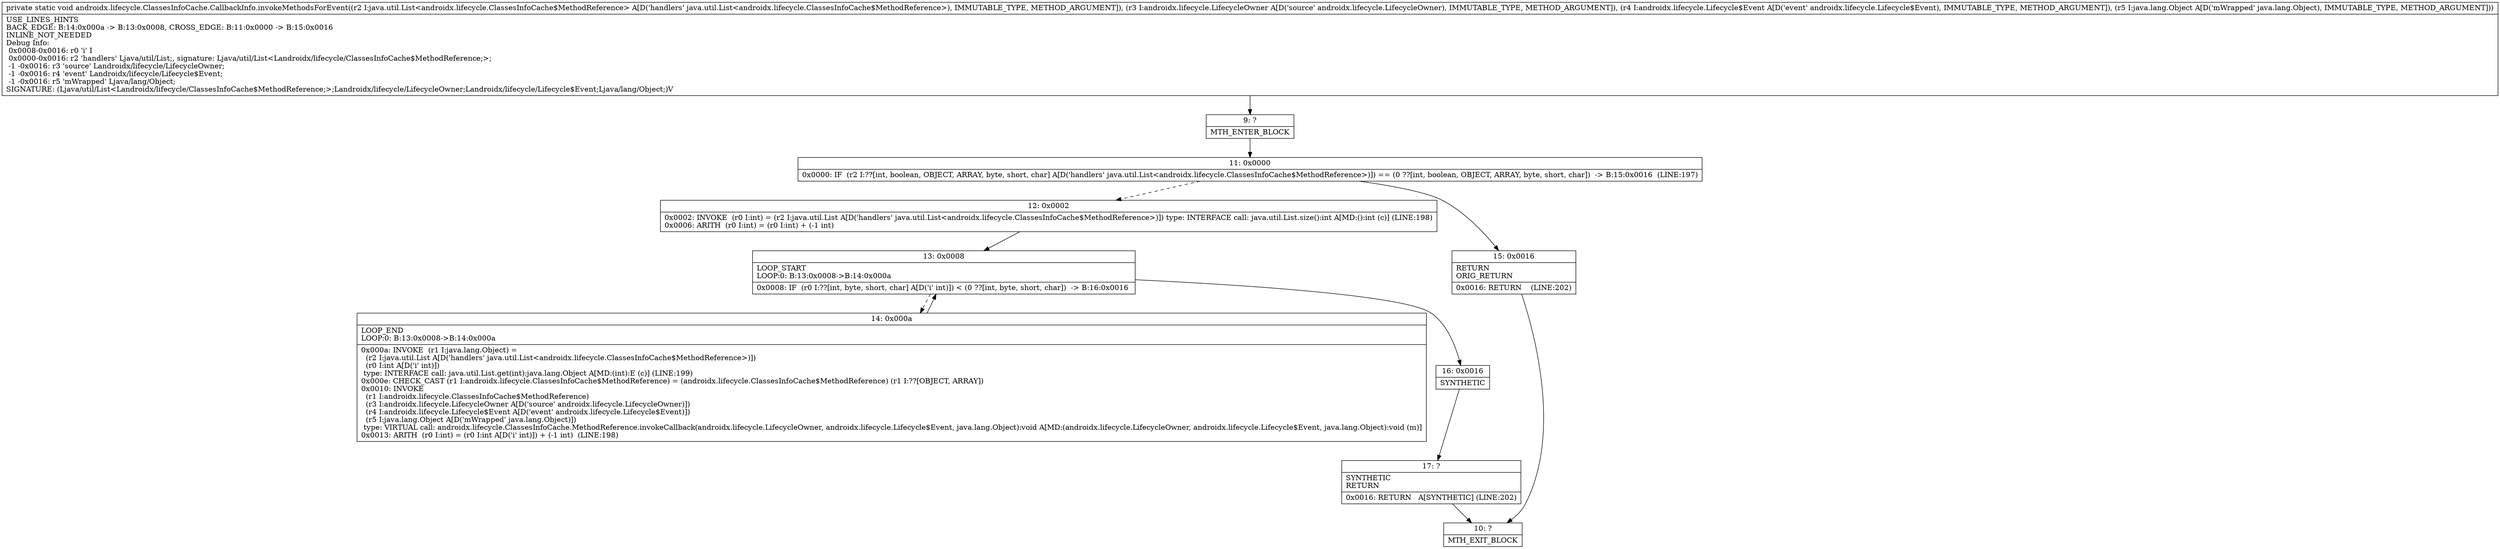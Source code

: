 digraph "CFG forandroidx.lifecycle.ClassesInfoCache.CallbackInfo.invokeMethodsForEvent(Ljava\/util\/List;Landroidx\/lifecycle\/LifecycleOwner;Landroidx\/lifecycle\/Lifecycle$Event;Ljava\/lang\/Object;)V" {
Node_9 [shape=record,label="{9\:\ ?|MTH_ENTER_BLOCK\l}"];
Node_11 [shape=record,label="{11\:\ 0x0000|0x0000: IF  (r2 I:??[int, boolean, OBJECT, ARRAY, byte, short, char] A[D('handlers' java.util.List\<androidx.lifecycle.ClassesInfoCache$MethodReference\>)]) == (0 ??[int, boolean, OBJECT, ARRAY, byte, short, char])  \-\> B:15:0x0016  (LINE:197)\l}"];
Node_12 [shape=record,label="{12\:\ 0x0002|0x0002: INVOKE  (r0 I:int) = (r2 I:java.util.List A[D('handlers' java.util.List\<androidx.lifecycle.ClassesInfoCache$MethodReference\>)]) type: INTERFACE call: java.util.List.size():int A[MD:():int (c)] (LINE:198)\l0x0006: ARITH  (r0 I:int) = (r0 I:int) + (\-1 int) \l}"];
Node_13 [shape=record,label="{13\:\ 0x0008|LOOP_START\lLOOP:0: B:13:0x0008\-\>B:14:0x000a\l|0x0008: IF  (r0 I:??[int, byte, short, char] A[D('i' int)]) \< (0 ??[int, byte, short, char])  \-\> B:16:0x0016 \l}"];
Node_14 [shape=record,label="{14\:\ 0x000a|LOOP_END\lLOOP:0: B:13:0x0008\-\>B:14:0x000a\l|0x000a: INVOKE  (r1 I:java.lang.Object) = \l  (r2 I:java.util.List A[D('handlers' java.util.List\<androidx.lifecycle.ClassesInfoCache$MethodReference\>)])\l  (r0 I:int A[D('i' int)])\l type: INTERFACE call: java.util.List.get(int):java.lang.Object A[MD:(int):E (c)] (LINE:199)\l0x000e: CHECK_CAST (r1 I:androidx.lifecycle.ClassesInfoCache$MethodReference) = (androidx.lifecycle.ClassesInfoCache$MethodReference) (r1 I:??[OBJECT, ARRAY]) \l0x0010: INVOKE  \l  (r1 I:androidx.lifecycle.ClassesInfoCache$MethodReference)\l  (r3 I:androidx.lifecycle.LifecycleOwner A[D('source' androidx.lifecycle.LifecycleOwner)])\l  (r4 I:androidx.lifecycle.Lifecycle$Event A[D('event' androidx.lifecycle.Lifecycle$Event)])\l  (r5 I:java.lang.Object A[D('mWrapped' java.lang.Object)])\l type: VIRTUAL call: androidx.lifecycle.ClassesInfoCache.MethodReference.invokeCallback(androidx.lifecycle.LifecycleOwner, androidx.lifecycle.Lifecycle$Event, java.lang.Object):void A[MD:(androidx.lifecycle.LifecycleOwner, androidx.lifecycle.Lifecycle$Event, java.lang.Object):void (m)]\l0x0013: ARITH  (r0 I:int) = (r0 I:int A[D('i' int)]) + (\-1 int)  (LINE:198)\l}"];
Node_16 [shape=record,label="{16\:\ 0x0016|SYNTHETIC\l}"];
Node_17 [shape=record,label="{17\:\ ?|SYNTHETIC\lRETURN\l|0x0016: RETURN   A[SYNTHETIC] (LINE:202)\l}"];
Node_10 [shape=record,label="{10\:\ ?|MTH_EXIT_BLOCK\l}"];
Node_15 [shape=record,label="{15\:\ 0x0016|RETURN\lORIG_RETURN\l|0x0016: RETURN    (LINE:202)\l}"];
MethodNode[shape=record,label="{private static void androidx.lifecycle.ClassesInfoCache.CallbackInfo.invokeMethodsForEvent((r2 I:java.util.List\<androidx.lifecycle.ClassesInfoCache$MethodReference\> A[D('handlers' java.util.List\<androidx.lifecycle.ClassesInfoCache$MethodReference\>), IMMUTABLE_TYPE, METHOD_ARGUMENT]), (r3 I:androidx.lifecycle.LifecycleOwner A[D('source' androidx.lifecycle.LifecycleOwner), IMMUTABLE_TYPE, METHOD_ARGUMENT]), (r4 I:androidx.lifecycle.Lifecycle$Event A[D('event' androidx.lifecycle.Lifecycle$Event), IMMUTABLE_TYPE, METHOD_ARGUMENT]), (r5 I:java.lang.Object A[D('mWrapped' java.lang.Object), IMMUTABLE_TYPE, METHOD_ARGUMENT]))  | USE_LINES_HINTS\lBACK_EDGE: B:14:0x000a \-\> B:13:0x0008, CROSS_EDGE: B:11:0x0000 \-\> B:15:0x0016\lINLINE_NOT_NEEDED\lDebug Info:\l  0x0008\-0x0016: r0 'i' I\l  0x0000\-0x0016: r2 'handlers' Ljava\/util\/List;, signature: Ljava\/util\/List\<Landroidx\/lifecycle\/ClassesInfoCache$MethodReference;\>;\l  \-1 \-0x0016: r3 'source' Landroidx\/lifecycle\/LifecycleOwner;\l  \-1 \-0x0016: r4 'event' Landroidx\/lifecycle\/Lifecycle$Event;\l  \-1 \-0x0016: r5 'mWrapped' Ljava\/lang\/Object;\lSIGNATURE: (Ljava\/util\/List\<Landroidx\/lifecycle\/ClassesInfoCache$MethodReference;\>;Landroidx\/lifecycle\/LifecycleOwner;Landroidx\/lifecycle\/Lifecycle$Event;Ljava\/lang\/Object;)V\l}"];
MethodNode -> Node_9;Node_9 -> Node_11;
Node_11 -> Node_12[style=dashed];
Node_11 -> Node_15;
Node_12 -> Node_13;
Node_13 -> Node_14[style=dashed];
Node_13 -> Node_16;
Node_14 -> Node_13;
Node_16 -> Node_17;
Node_17 -> Node_10;
Node_15 -> Node_10;
}


